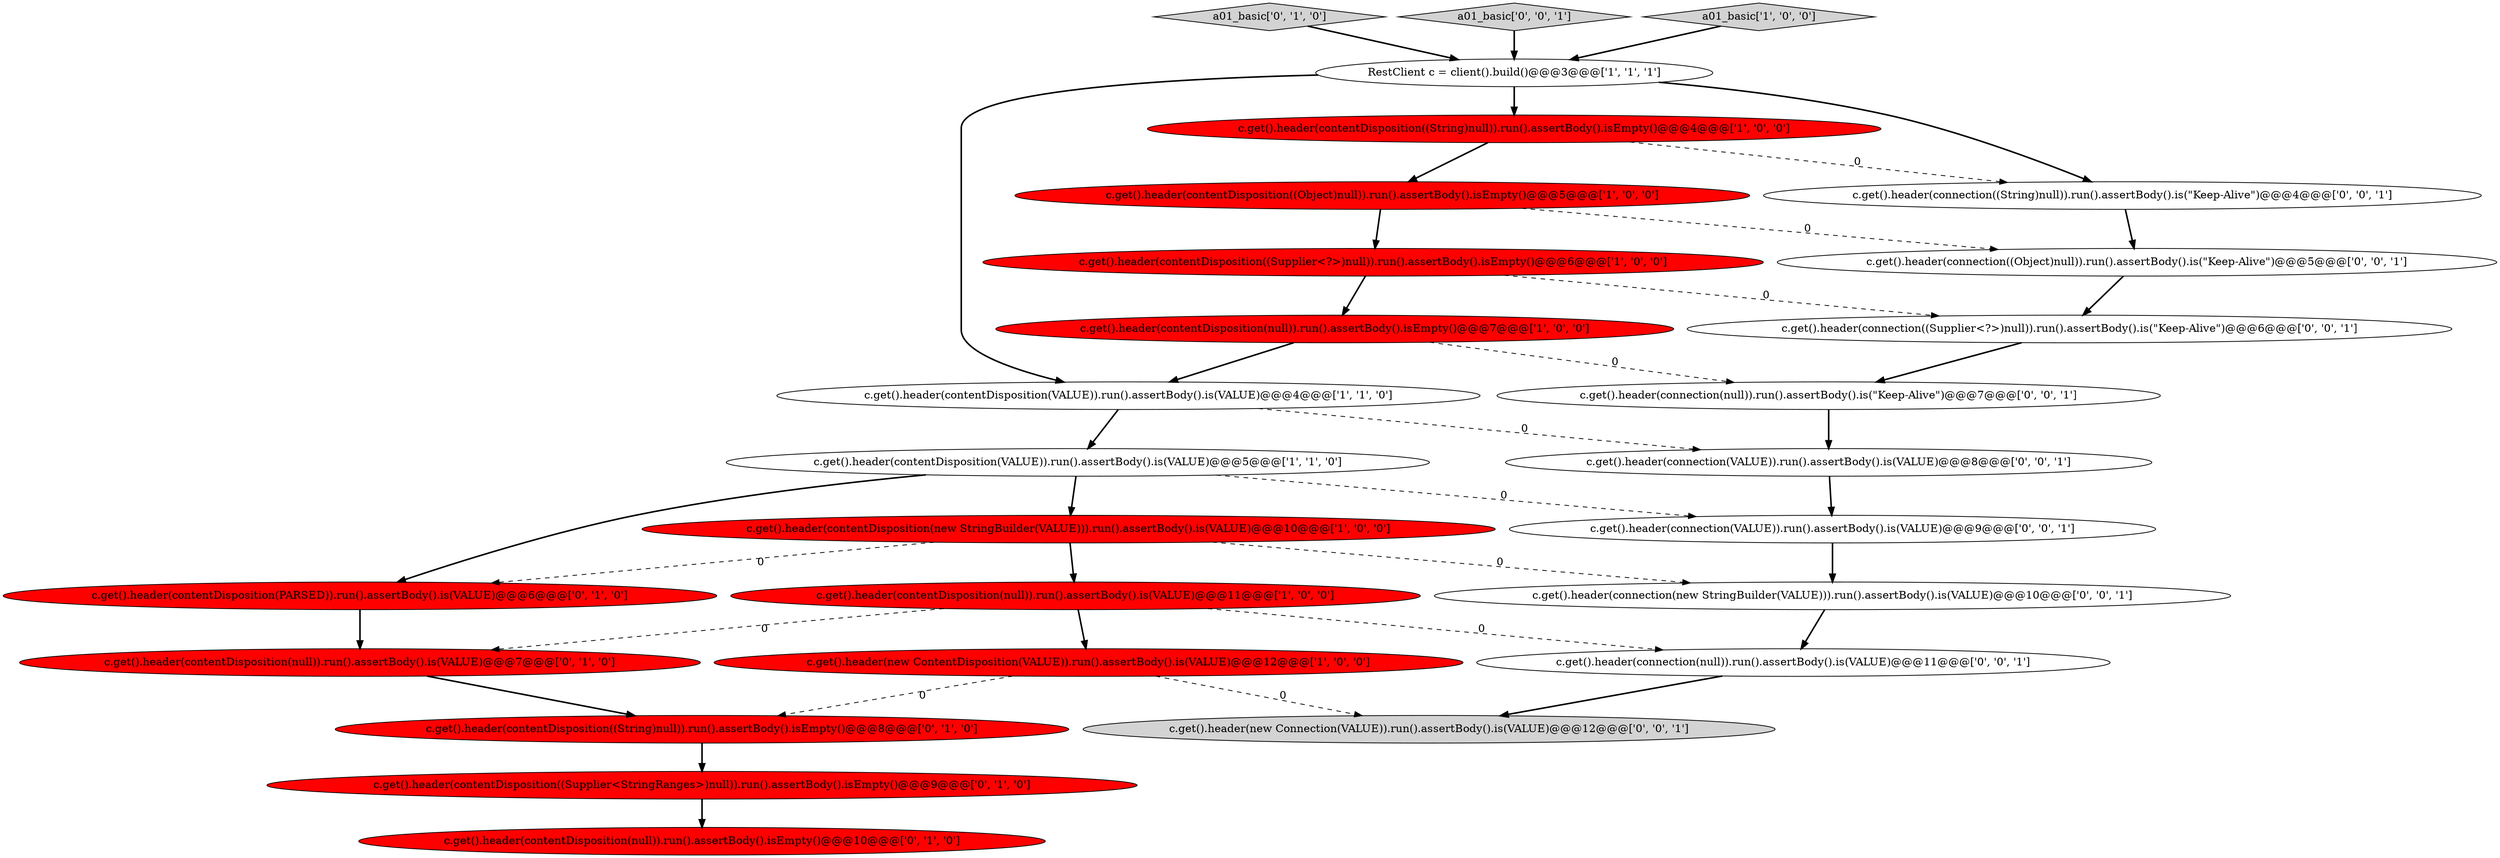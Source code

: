 digraph {
11 [style = filled, label = "a01_basic['0', '1', '0']", fillcolor = lightgray, shape = diamond image = "AAA0AAABBB2BBB"];
16 [style = filled, label = "c.get().header(contentDisposition(null)).run().assertBody().isEmpty()@@@10@@@['0', '1', '0']", fillcolor = red, shape = ellipse image = "AAA1AAABBB2BBB"];
24 [style = filled, label = "c.get().header(connection((Supplier<?>)null)).run().assertBody().is(\"Keep-Alive\")@@@6@@@['0', '0', '1']", fillcolor = white, shape = ellipse image = "AAA0AAABBB3BBB"];
0 [style = filled, label = "c.get().header(contentDisposition((String)null)).run().assertBody().isEmpty()@@@4@@@['1', '0', '0']", fillcolor = red, shape = ellipse image = "AAA1AAABBB1BBB"];
14 [style = filled, label = "c.get().header(contentDisposition((Supplier<StringRanges>)null)).run().assertBody().isEmpty()@@@9@@@['0', '1', '0']", fillcolor = red, shape = ellipse image = "AAA1AAABBB2BBB"];
22 [style = filled, label = "c.get().header(connection((Object)null)).run().assertBody().is(\"Keep-Alive\")@@@5@@@['0', '0', '1']", fillcolor = white, shape = ellipse image = "AAA0AAABBB3BBB"];
10 [style = filled, label = "c.get().header(contentDisposition(new StringBuilder(VALUE))).run().assertBody().is(VALUE)@@@10@@@['1', '0', '0']", fillcolor = red, shape = ellipse image = "AAA1AAABBB1BBB"];
3 [style = filled, label = "c.get().header(contentDisposition((Supplier<?>)null)).run().assertBody().isEmpty()@@@6@@@['1', '0', '0']", fillcolor = red, shape = ellipse image = "AAA1AAABBB1BBB"];
17 [style = filled, label = "c.get().header(connection((String)null)).run().assertBody().is(\"Keep-Alive\")@@@4@@@['0', '0', '1']", fillcolor = white, shape = ellipse image = "AAA0AAABBB3BBB"];
4 [style = filled, label = "c.get().header(contentDisposition(VALUE)).run().assertBody().is(VALUE)@@@5@@@['1', '1', '0']", fillcolor = white, shape = ellipse image = "AAA0AAABBB1BBB"];
25 [style = filled, label = "c.get().header(connection(null)).run().assertBody().is(\"Keep-Alive\")@@@7@@@['0', '0', '1']", fillcolor = white, shape = ellipse image = "AAA0AAABBB3BBB"];
18 [style = filled, label = "c.get().header(connection(new StringBuilder(VALUE))).run().assertBody().is(VALUE)@@@10@@@['0', '0', '1']", fillcolor = white, shape = ellipse image = "AAA0AAABBB3BBB"];
23 [style = filled, label = "c.get().header(connection(VALUE)).run().assertBody().is(VALUE)@@@9@@@['0', '0', '1']", fillcolor = white, shape = ellipse image = "AAA0AAABBB3BBB"];
21 [style = filled, label = "a01_basic['0', '0', '1']", fillcolor = lightgray, shape = diamond image = "AAA0AAABBB3BBB"];
8 [style = filled, label = "c.get().header(contentDisposition(VALUE)).run().assertBody().is(VALUE)@@@4@@@['1', '1', '0']", fillcolor = white, shape = ellipse image = "AAA0AAABBB1BBB"];
9 [style = filled, label = "c.get().header(new ContentDisposition(VALUE)).run().assertBody().is(VALUE)@@@12@@@['1', '0', '0']", fillcolor = red, shape = ellipse image = "AAA1AAABBB1BBB"];
1 [style = filled, label = "RestClient c = client().build()@@@3@@@['1', '1', '1']", fillcolor = white, shape = ellipse image = "AAA0AAABBB1BBB"];
5 [style = filled, label = "c.get().header(contentDisposition(null)).run().assertBody().is(VALUE)@@@11@@@['1', '0', '0']", fillcolor = red, shape = ellipse image = "AAA1AAABBB1BBB"];
7 [style = filled, label = "c.get().header(contentDisposition((Object)null)).run().assertBody().isEmpty()@@@5@@@['1', '0', '0']", fillcolor = red, shape = ellipse image = "AAA1AAABBB1BBB"];
15 [style = filled, label = "c.get().header(contentDisposition((String)null)).run().assertBody().isEmpty()@@@8@@@['0', '1', '0']", fillcolor = red, shape = ellipse image = "AAA1AAABBB2BBB"];
19 [style = filled, label = "c.get().header(connection(VALUE)).run().assertBody().is(VALUE)@@@8@@@['0', '0', '1']", fillcolor = white, shape = ellipse image = "AAA0AAABBB3BBB"];
20 [style = filled, label = "c.get().header(connection(null)).run().assertBody().is(VALUE)@@@11@@@['0', '0', '1']", fillcolor = white, shape = ellipse image = "AAA0AAABBB3BBB"];
13 [style = filled, label = "c.get().header(contentDisposition(PARSED)).run().assertBody().is(VALUE)@@@6@@@['0', '1', '0']", fillcolor = red, shape = ellipse image = "AAA1AAABBB2BBB"];
12 [style = filled, label = "c.get().header(contentDisposition(null)).run().assertBody().is(VALUE)@@@7@@@['0', '1', '0']", fillcolor = red, shape = ellipse image = "AAA1AAABBB2BBB"];
2 [style = filled, label = "c.get().header(contentDisposition(null)).run().assertBody().isEmpty()@@@7@@@['1', '0', '0']", fillcolor = red, shape = ellipse image = "AAA1AAABBB1BBB"];
6 [style = filled, label = "a01_basic['1', '0', '0']", fillcolor = lightgray, shape = diamond image = "AAA0AAABBB1BBB"];
26 [style = filled, label = "c.get().header(new Connection(VALUE)).run().assertBody().is(VALUE)@@@12@@@['0', '0', '1']", fillcolor = lightgray, shape = ellipse image = "AAA0AAABBB3BBB"];
14->16 [style = bold, label=""];
4->10 [style = bold, label=""];
8->19 [style = dashed, label="0"];
5->12 [style = dashed, label="0"];
1->8 [style = bold, label=""];
5->9 [style = bold, label=""];
15->14 [style = bold, label=""];
11->1 [style = bold, label=""];
20->26 [style = bold, label=""];
4->13 [style = bold, label=""];
3->24 [style = dashed, label="0"];
12->15 [style = bold, label=""];
1->0 [style = bold, label=""];
10->13 [style = dashed, label="0"];
17->22 [style = bold, label=""];
0->17 [style = dashed, label="0"];
7->3 [style = bold, label=""];
1->17 [style = bold, label=""];
5->20 [style = dashed, label="0"];
0->7 [style = bold, label=""];
6->1 [style = bold, label=""];
18->20 [style = bold, label=""];
13->12 [style = bold, label=""];
10->5 [style = bold, label=""];
3->2 [style = bold, label=""];
24->25 [style = bold, label=""];
19->23 [style = bold, label=""];
21->1 [style = bold, label=""];
9->26 [style = dashed, label="0"];
25->19 [style = bold, label=""];
2->25 [style = dashed, label="0"];
22->24 [style = bold, label=""];
8->4 [style = bold, label=""];
4->23 [style = dashed, label="0"];
7->22 [style = dashed, label="0"];
23->18 [style = bold, label=""];
10->18 [style = dashed, label="0"];
2->8 [style = bold, label=""];
9->15 [style = dashed, label="0"];
}
